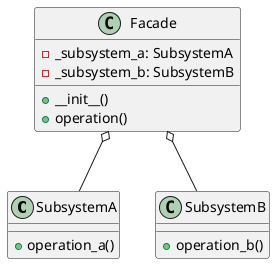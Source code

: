 @startuml

class SubsystemA {
    + operation_a()
}

class SubsystemB {
    + operation_b()
}

class Facade {
    - _subsystem_a: SubsystemA
    - _subsystem_b: SubsystemB
    + __init__()
    + operation()
}

Facade o-- SubsystemA
Facade o-- SubsystemB

@enduml
